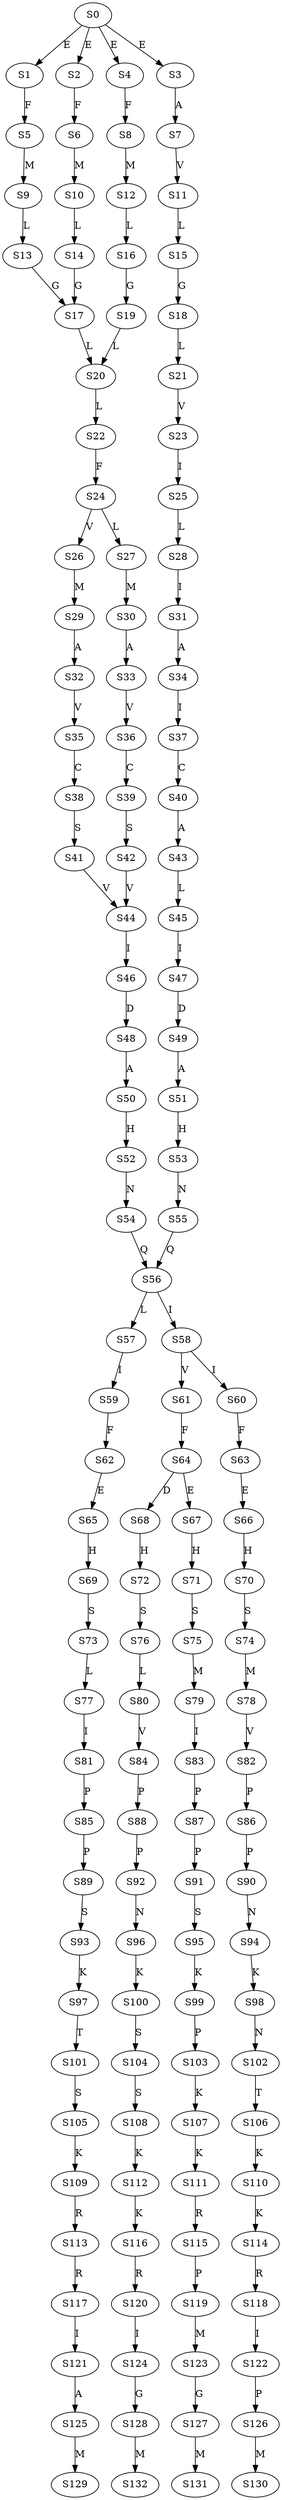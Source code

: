strict digraph  {
	S0 -> S1 [ label = E ];
	S0 -> S2 [ label = E ];
	S0 -> S3 [ label = E ];
	S0 -> S4 [ label = E ];
	S1 -> S5 [ label = F ];
	S2 -> S6 [ label = F ];
	S3 -> S7 [ label = A ];
	S4 -> S8 [ label = F ];
	S5 -> S9 [ label = M ];
	S6 -> S10 [ label = M ];
	S7 -> S11 [ label = V ];
	S8 -> S12 [ label = M ];
	S9 -> S13 [ label = L ];
	S10 -> S14 [ label = L ];
	S11 -> S15 [ label = L ];
	S12 -> S16 [ label = L ];
	S13 -> S17 [ label = G ];
	S14 -> S17 [ label = G ];
	S15 -> S18 [ label = G ];
	S16 -> S19 [ label = G ];
	S17 -> S20 [ label = L ];
	S18 -> S21 [ label = L ];
	S19 -> S20 [ label = L ];
	S20 -> S22 [ label = L ];
	S21 -> S23 [ label = V ];
	S22 -> S24 [ label = F ];
	S23 -> S25 [ label = I ];
	S24 -> S26 [ label = V ];
	S24 -> S27 [ label = L ];
	S25 -> S28 [ label = L ];
	S26 -> S29 [ label = M ];
	S27 -> S30 [ label = M ];
	S28 -> S31 [ label = I ];
	S29 -> S32 [ label = A ];
	S30 -> S33 [ label = A ];
	S31 -> S34 [ label = A ];
	S32 -> S35 [ label = V ];
	S33 -> S36 [ label = V ];
	S34 -> S37 [ label = I ];
	S35 -> S38 [ label = C ];
	S36 -> S39 [ label = C ];
	S37 -> S40 [ label = C ];
	S38 -> S41 [ label = S ];
	S39 -> S42 [ label = S ];
	S40 -> S43 [ label = A ];
	S41 -> S44 [ label = V ];
	S42 -> S44 [ label = V ];
	S43 -> S45 [ label = L ];
	S44 -> S46 [ label = I ];
	S45 -> S47 [ label = I ];
	S46 -> S48 [ label = D ];
	S47 -> S49 [ label = D ];
	S48 -> S50 [ label = A ];
	S49 -> S51 [ label = A ];
	S50 -> S52 [ label = H ];
	S51 -> S53 [ label = H ];
	S52 -> S54 [ label = N ];
	S53 -> S55 [ label = N ];
	S54 -> S56 [ label = Q ];
	S55 -> S56 [ label = Q ];
	S56 -> S57 [ label = L ];
	S56 -> S58 [ label = I ];
	S57 -> S59 [ label = I ];
	S58 -> S60 [ label = I ];
	S58 -> S61 [ label = V ];
	S59 -> S62 [ label = F ];
	S60 -> S63 [ label = F ];
	S61 -> S64 [ label = F ];
	S62 -> S65 [ label = E ];
	S63 -> S66 [ label = E ];
	S64 -> S67 [ label = E ];
	S64 -> S68 [ label = D ];
	S65 -> S69 [ label = H ];
	S66 -> S70 [ label = H ];
	S67 -> S71 [ label = H ];
	S68 -> S72 [ label = H ];
	S69 -> S73 [ label = S ];
	S70 -> S74 [ label = S ];
	S71 -> S75 [ label = S ];
	S72 -> S76 [ label = S ];
	S73 -> S77 [ label = L ];
	S74 -> S78 [ label = M ];
	S75 -> S79 [ label = M ];
	S76 -> S80 [ label = L ];
	S77 -> S81 [ label = I ];
	S78 -> S82 [ label = V ];
	S79 -> S83 [ label = I ];
	S80 -> S84 [ label = V ];
	S81 -> S85 [ label = P ];
	S82 -> S86 [ label = P ];
	S83 -> S87 [ label = P ];
	S84 -> S88 [ label = P ];
	S85 -> S89 [ label = P ];
	S86 -> S90 [ label = P ];
	S87 -> S91 [ label = P ];
	S88 -> S92 [ label = P ];
	S89 -> S93 [ label = S ];
	S90 -> S94 [ label = N ];
	S91 -> S95 [ label = S ];
	S92 -> S96 [ label = N ];
	S93 -> S97 [ label = K ];
	S94 -> S98 [ label = K ];
	S95 -> S99 [ label = K ];
	S96 -> S100 [ label = K ];
	S97 -> S101 [ label = T ];
	S98 -> S102 [ label = N ];
	S99 -> S103 [ label = P ];
	S100 -> S104 [ label = S ];
	S101 -> S105 [ label = S ];
	S102 -> S106 [ label = T ];
	S103 -> S107 [ label = K ];
	S104 -> S108 [ label = S ];
	S105 -> S109 [ label = K ];
	S106 -> S110 [ label = K ];
	S107 -> S111 [ label = K ];
	S108 -> S112 [ label = K ];
	S109 -> S113 [ label = R ];
	S110 -> S114 [ label = K ];
	S111 -> S115 [ label = R ];
	S112 -> S116 [ label = K ];
	S113 -> S117 [ label = R ];
	S114 -> S118 [ label = R ];
	S115 -> S119 [ label = P ];
	S116 -> S120 [ label = R ];
	S117 -> S121 [ label = I ];
	S118 -> S122 [ label = I ];
	S119 -> S123 [ label = M ];
	S120 -> S124 [ label = I ];
	S121 -> S125 [ label = A ];
	S122 -> S126 [ label = P ];
	S123 -> S127 [ label = G ];
	S124 -> S128 [ label = G ];
	S125 -> S129 [ label = M ];
	S126 -> S130 [ label = M ];
	S127 -> S131 [ label = M ];
	S128 -> S132 [ label = M ];
}
